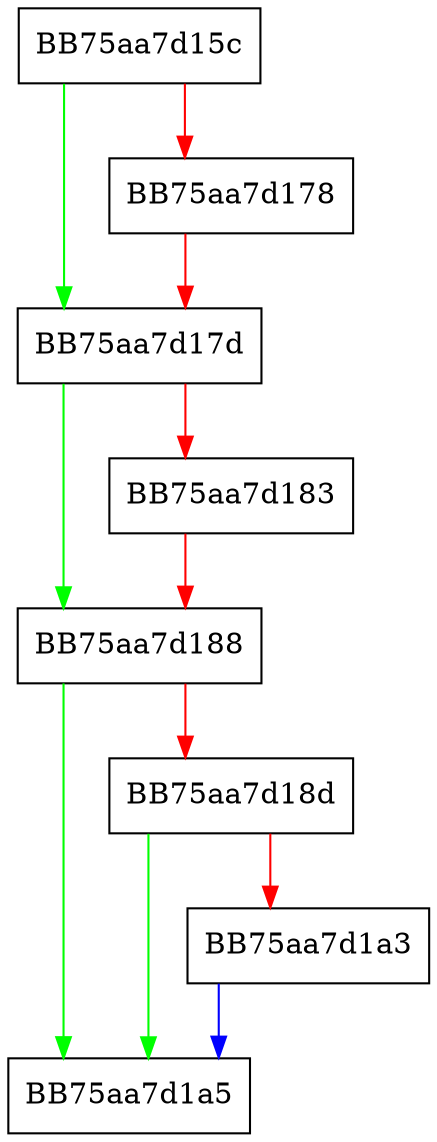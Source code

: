 digraph MpGetAttributesMatchingFromStore {
  node [shape="box"];
  graph [splines=ortho];
  BB75aa7d15c -> BB75aa7d17d [color="green"];
  BB75aa7d15c -> BB75aa7d178 [color="red"];
  BB75aa7d178 -> BB75aa7d17d [color="red"];
  BB75aa7d17d -> BB75aa7d188 [color="green"];
  BB75aa7d17d -> BB75aa7d183 [color="red"];
  BB75aa7d183 -> BB75aa7d188 [color="red"];
  BB75aa7d188 -> BB75aa7d1a5 [color="green"];
  BB75aa7d188 -> BB75aa7d18d [color="red"];
  BB75aa7d18d -> BB75aa7d1a5 [color="green"];
  BB75aa7d18d -> BB75aa7d1a3 [color="red"];
  BB75aa7d1a3 -> BB75aa7d1a5 [color="blue"];
}
